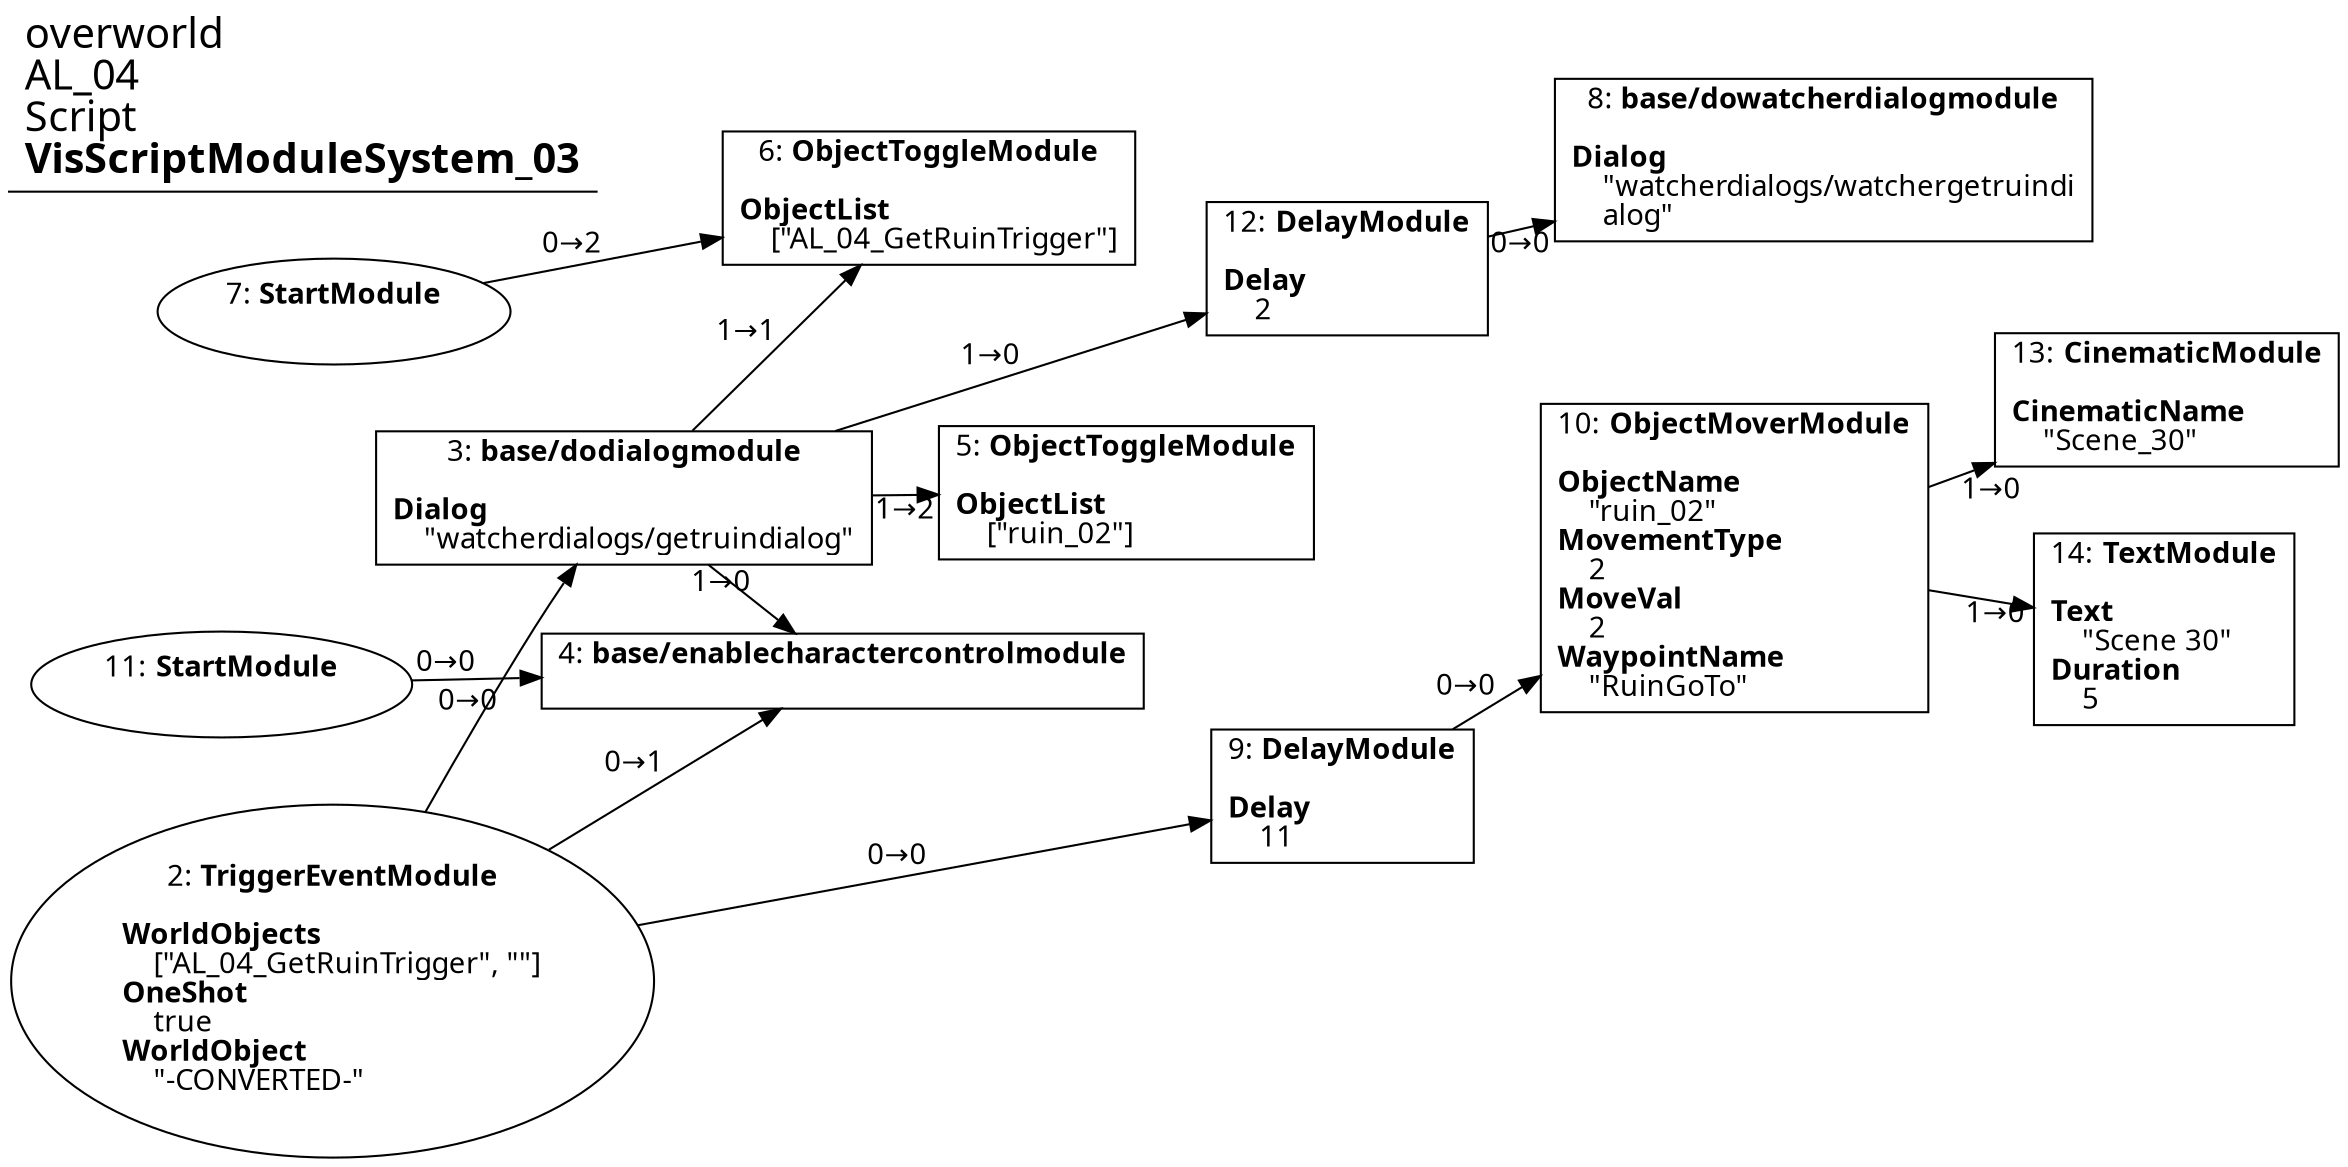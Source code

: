 digraph {
    layout = fdp;
    overlap = prism;
    sep = "+16";
    splines = spline;

    node [ shape = box ];

    graph [ fontname = "Segoe UI" ];
    node [ fontname = "Segoe UI" ];
    edge [ fontname = "Segoe UI" ];

    2 [ label = <2: <b>TriggerEventModule</b><br/><br/><b>WorldObjects</b><br align="left"/>    [&quot;AL_04_GetRuinTrigger&quot;, &quot;&quot;]<br align="left"/><b>OneShot</b><br align="left"/>    true<br align="left"/><b>WorldObject</b><br align="left"/>    &quot;-CONVERTED-&quot;<br align="left"/>> ];
    2 [ shape = oval ]
    2 [ pos = "0.527,-0.36600003!" ];
    2 -> 3 [ label = "0→0" ];
    2 -> 4 [ label = "0→1" ];
    2 -> 9 [ label = "0→0" ];

    3 [ label = <3: <b>base/dodialogmodule</b><br/><br/><b>Dialog</b><br align="left"/>    &quot;watcherdialogs/getruindialog&quot;<br align="left"/>> ];
    3 [ pos = "0.64400005,-0.056!" ];
    3 -> 4 [ label = "1→0" ];
    3 -> 5 [ label = "1→2" ];
    3 -> 6 [ label = "1→1" ];
    3 -> 12 [ label = "1→0" ];

    4 [ label = <4: <b>base/enablecharactercontrolmodule</b><br/><br/>> ];
    4 [ pos = "0.924,-0.21000001!" ];

    5 [ label = <5: <b>ObjectToggleModule</b><br/><br/><b>ObjectList</b><br align="left"/>    [&quot;ruin_02&quot;]<br align="left"/>> ];
    5 [ pos = "1.1960001,-0.081!" ];

    6 [ label = <6: <b>ObjectToggleModule</b><br/><br/><b>ObjectList</b><br align="left"/>    [&quot;AL_04_GetRuinTrigger&quot;]<br align="left"/>> ];
    6 [ pos = "1.019,0.164!" ];

    7 [ label = <7: <b>StartModule</b><br/><br/>> ];
    7 [ shape = oval ]
    7 [ pos = "0.45600003,0.08800001!" ];
    7 -> 6 [ label = "0→2" ];

    8 [ label = <8: <b>base/dowatcherdialogmodule</b><br/><br/><b>Dialog</b><br align="left"/>    &quot;watcherdialogs/watchergetruindi<br align="left"/>    alog&quot;<br align="left"/>> ];
    8 [ pos = "1.6840001,0.14500001!" ];

    9 [ label = <9: <b>DelayModule</b><br/><br/><b>Delay</b><br align="left"/>    11<br align="left"/>> ];
    9 [ pos = "1.4720001,-0.22200002!" ];
    9 -> 10 [ label = "0→0" ];

    10 [ label = <10: <b>ObjectMoverModule</b><br/><br/><b>ObjectName</b><br align="left"/>    &quot;ruin_02&quot;<br align="left"/><b>MovementType</b><br align="left"/>    2<br align="left"/><b>MoveVal</b><br align="left"/>    2<br align="left"/><b>WaypointName</b><br align="left"/>    &quot;RuinGoTo&quot;<br align="left"/>> ];
    10 [ pos = "1.6730001,-0.120000005!" ];
    10 -> 13 [ label = "1→0" ];
    10 -> 14 [ label = "1→0" ];

    11 [ label = <11: <b>StartModule</b><br/><br/>> ];
    11 [ shape = oval ]
    11 [ pos = "0.44200003,-0.187!" ];
    11 -> 4 [ label = "0→0" ];

    12 [ label = <12: <b>DelayModule</b><br/><br/><b>Delay</b><br align="left"/>    2<br align="left"/>> ];
    12 [ pos = "1.4670001,0.081!" ];
    12 -> 8 [ label = "0→0" ];

    13 [ label = <13: <b>CinematicModule</b><br/><br/><b>CinematicName</b><br align="left"/>    &quot;Scene_30&quot;<br align="left"/>> ];
    13 [ pos = "1.983,-0.029000001!" ];

    14 [ label = <14: <b>TextModule</b><br/><br/><b>Text</b><br align="left"/>    &quot;Scene 30&quot;<br align="left"/><b>Duration</b><br align="left"/>    5<br align="left"/>> ];
    14 [ pos = "1.983,-0.17!" ];

    title [ pos = "0.441,0.165!" ];
    title [ shape = underline ];
    title [ label = <<font point-size="20">overworld<br align="left"/>AL_04<br align="left"/>Script<br align="left"/><b>VisScriptModuleSystem_03</b><br align="left"/></font>> ];
}
